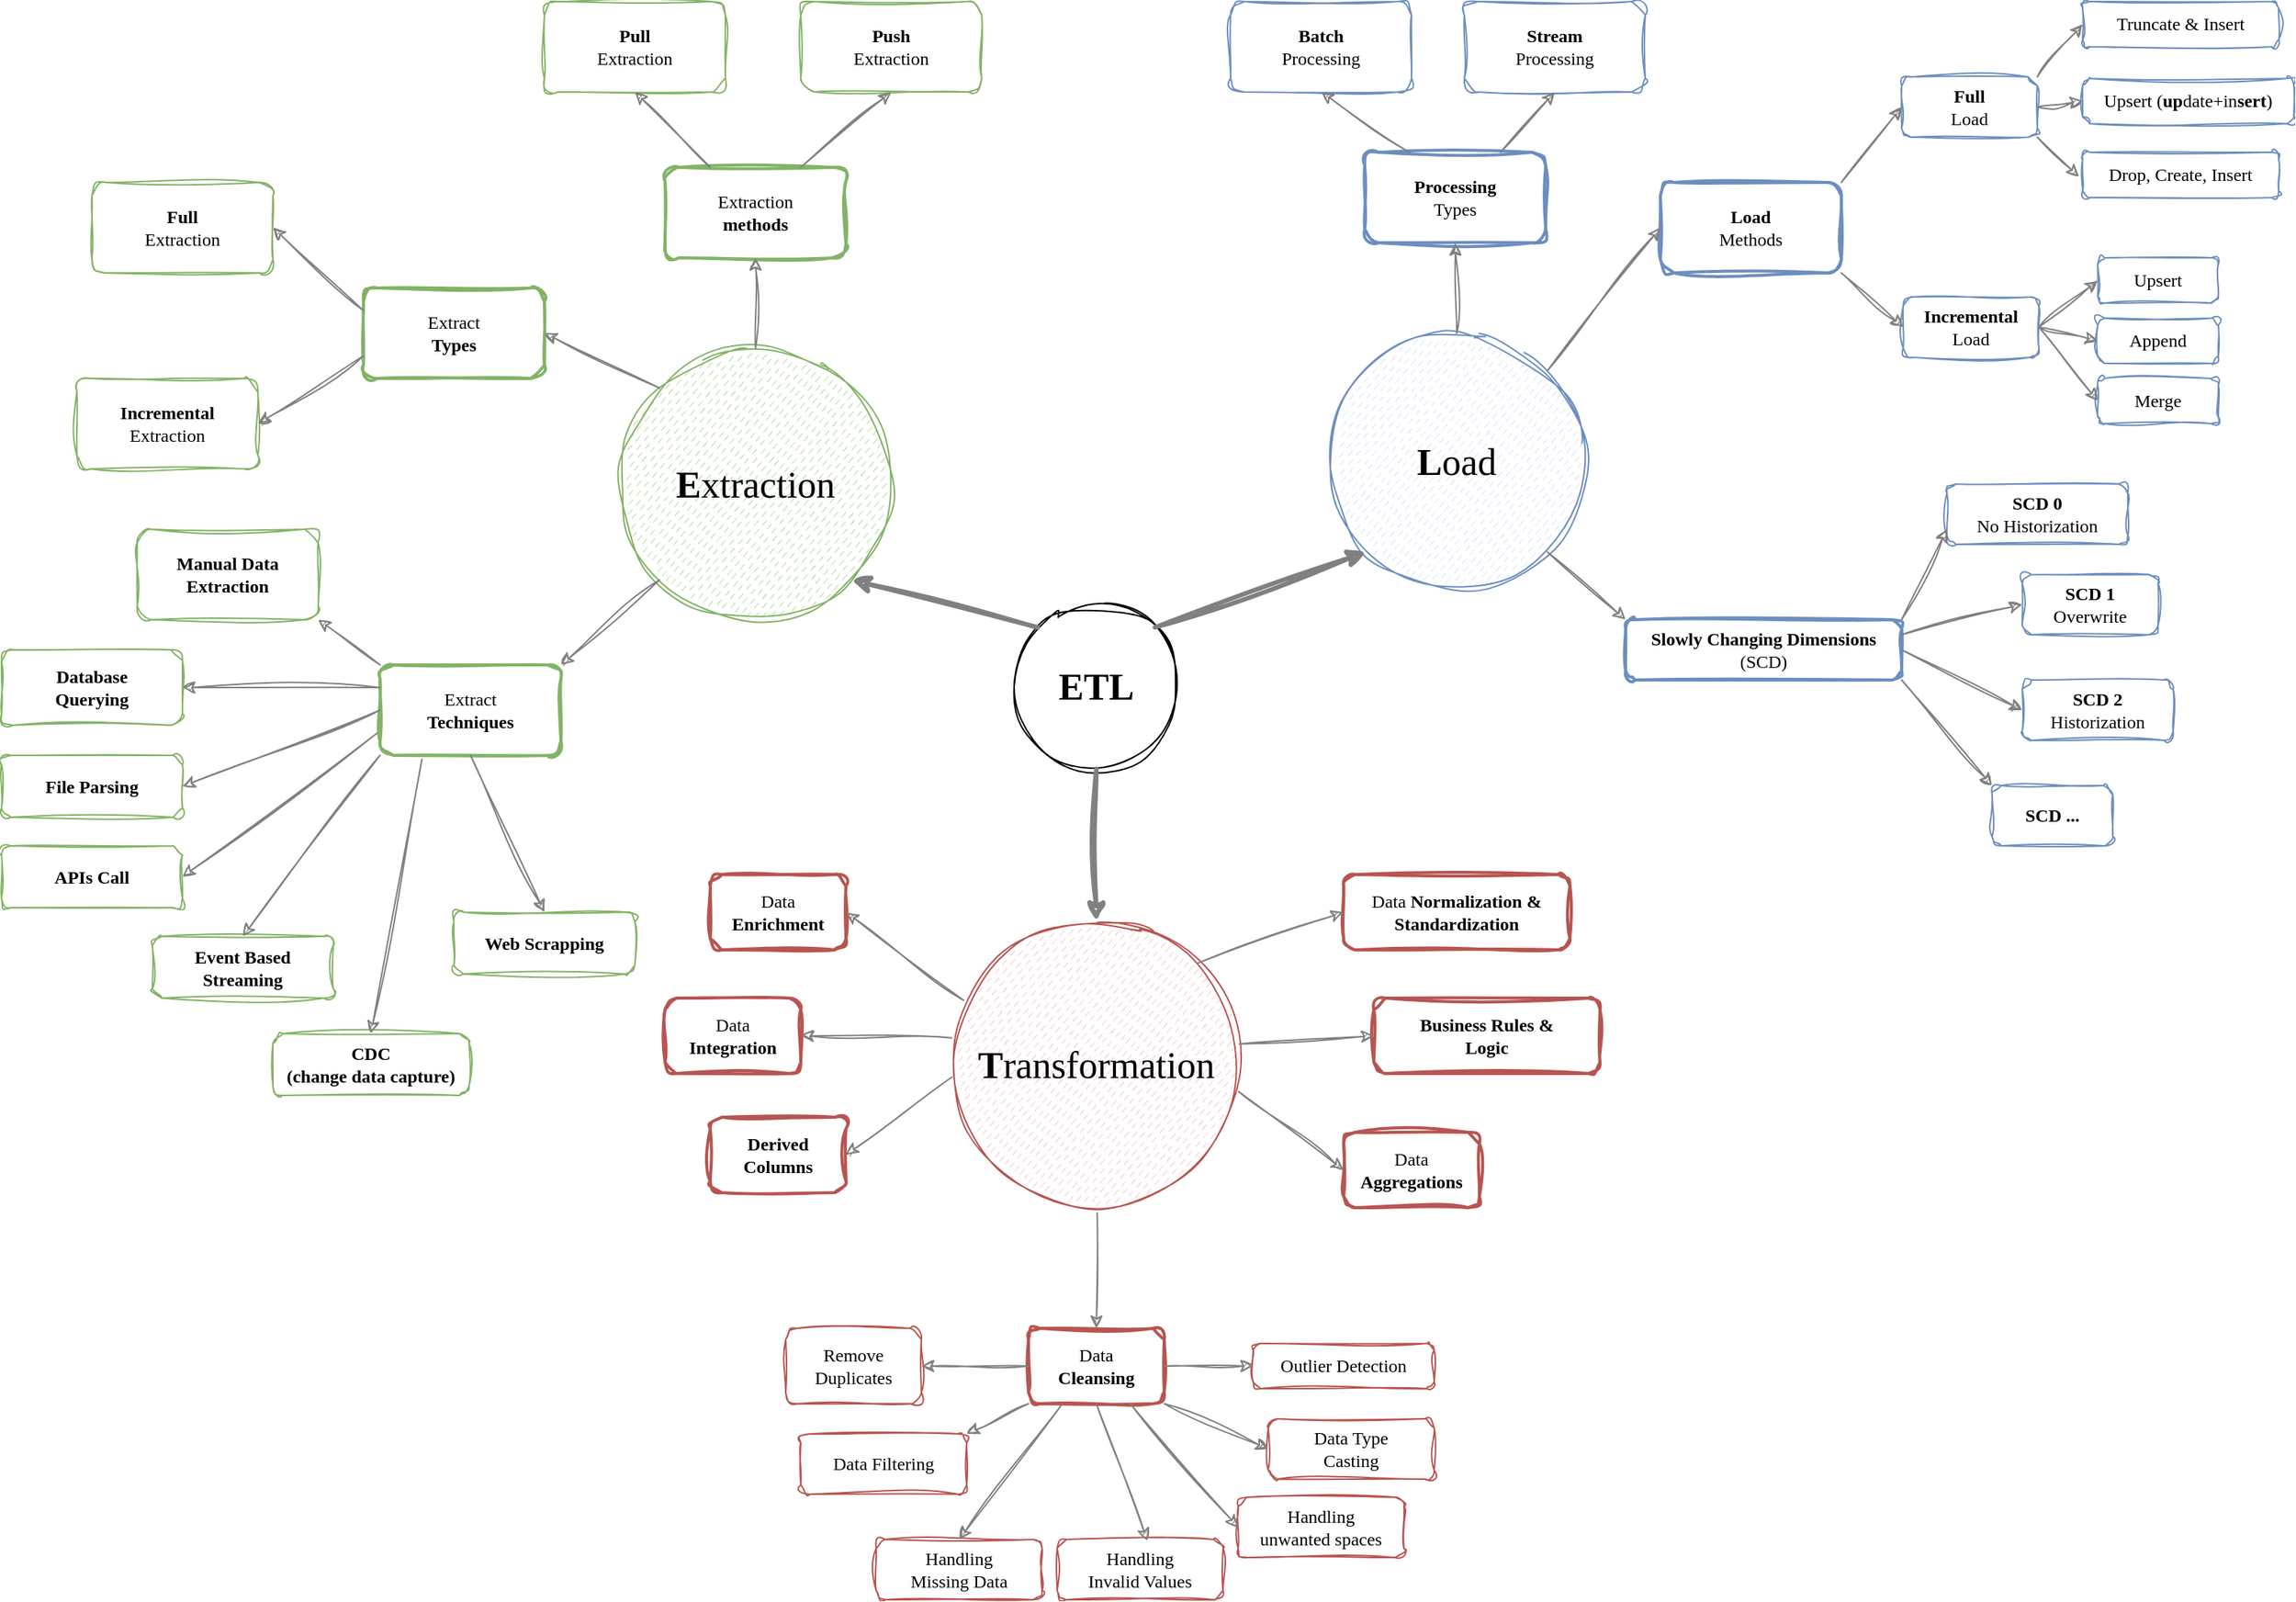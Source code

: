 <mxfile version="26.2.15">
  <diagram name="Page-1" id="DBDf5nMeAsRybWDRNxTN">
    <mxGraphModel dx="1125" dy="135" grid="1" gridSize="10" guides="1" tooltips="1" connect="1" arrows="1" fold="1" page="1" pageScale="1" pageWidth="827" pageHeight="1169" math="0" shadow="0">
      <root>
        <mxCell id="0" />
        <mxCell id="1" parent="0" />
        <mxCell id="gqTVwTfurh8abceR-rbV-4" value="&lt;font face=&quot;Comic Sans MS&quot; style=&quot;font-size: 25px;&quot;&gt;&lt;b style=&quot;&quot;&gt;ETL&lt;/b&gt;&lt;/font&gt;" style="ellipse;whiteSpace=wrap;html=1;aspect=fixed;sketch=1;curveFitting=1;jiggle=2;" parent="1" vertex="1">
          <mxGeometry x="1561" y="1623" width="110" height="110" as="geometry" />
        </mxCell>
        <mxCell id="gqTVwTfurh8abceR-rbV-5" value="&lt;font face=&quot;Comic Sans MS&quot; style=&quot;font-size: 25px;&quot;&gt;&lt;b style=&quot;&quot;&gt;E&lt;/b&gt;xtraction&lt;/font&gt;" style="ellipse;whiteSpace=wrap;html=1;aspect=fixed;sketch=1;curveFitting=1;jiggle=2;fillColor=#B9E0A5;strokeColor=#82b366;fillStyle=dashed;" parent="1" vertex="1">
          <mxGeometry x="1300" y="1454" width="180" height="180" as="geometry" />
        </mxCell>
        <mxCell id="gqTVwTfurh8abceR-rbV-7" value="&lt;font face=&quot;Comic Sans MS&quot; style=&quot;font-size: 25px;&quot;&gt;&lt;b style=&quot;&quot;&gt;L&lt;/b&gt;oad&lt;/font&gt;" style="ellipse;whiteSpace=wrap;html=1;aspect=fixed;sketch=1;curveFitting=1;jiggle=2;fillColor=#dae8fc;strokeColor=#6c8ebf;fillStyle=dashed;" parent="1" vertex="1">
          <mxGeometry x="1770" y="1444" width="170" height="170" as="geometry" />
        </mxCell>
        <mxCell id="gqTVwTfurh8abceR-rbV-8" value="&lt;font face=&quot;Comic Sans MS&quot; style=&quot;font-size: 25px;&quot;&gt;&lt;b style=&quot;&quot;&gt;T&lt;/b&gt;ransformation&lt;/font&gt;" style="ellipse;whiteSpace=wrap;html=1;aspect=fixed;sketch=1;curveFitting=1;jiggle=2;fillColor=#f8cecc;strokeColor=#b85450;fillStyle=dashed;" parent="1" vertex="1">
          <mxGeometry x="1521" y="1834" width="190" height="190" as="geometry" />
        </mxCell>
        <mxCell id="gqTVwTfurh8abceR-rbV-9" value="" style="endArrow=classic;html=1;rounded=0;entryX=1;entryY=1;entryDx=0;entryDy=0;exitX=0;exitY=0;exitDx=0;exitDy=0;sketch=1;curveFitting=1;jiggle=2;strokeWidth=3;strokeColor=#808080;align=center;verticalAlign=middle;fontFamily=Helvetica;fontSize=11;fontColor=default;labelBackgroundColor=default;" parent="1" source="gqTVwTfurh8abceR-rbV-4" target="gqTVwTfurh8abceR-rbV-5" edge="1">
          <mxGeometry width="50" height="50" relative="1" as="geometry">
            <mxPoint x="1320" y="1824" as="sourcePoint" />
            <mxPoint x="1370" y="1774" as="targetPoint" />
          </mxGeometry>
        </mxCell>
        <mxCell id="gqTVwTfurh8abceR-rbV-10" value="" style="endArrow=classic;html=1;rounded=0;entryX=0;entryY=1;entryDx=0;entryDy=0;exitX=1;exitY=0;exitDx=0;exitDy=0;sketch=1;curveFitting=1;jiggle=2;strokeWidth=3;strokeColor=#808080;" parent="1" source="gqTVwTfurh8abceR-rbV-4" target="gqTVwTfurh8abceR-rbV-7" edge="1">
          <mxGeometry width="50" height="50" relative="1" as="geometry">
            <mxPoint x="1623" y="1655" as="sourcePoint" />
            <mxPoint x="1520" y="1594" as="targetPoint" />
          </mxGeometry>
        </mxCell>
        <mxCell id="gqTVwTfurh8abceR-rbV-11" value="" style="endArrow=classic;html=1;rounded=0;entryX=0.5;entryY=0;entryDx=0;entryDy=0;exitX=0.5;exitY=1;exitDx=0;exitDy=0;sketch=1;curveFitting=1;jiggle=2;strokeWidth=3;strokeColor=#808080;" parent="1" source="gqTVwTfurh8abceR-rbV-4" target="gqTVwTfurh8abceR-rbV-8" edge="1">
          <mxGeometry width="50" height="50" relative="1" as="geometry">
            <mxPoint x="1750" y="1724" as="sourcePoint" />
            <mxPoint x="1870" y="1644" as="targetPoint" />
          </mxGeometry>
        </mxCell>
        <mxCell id="gqTVwTfurh8abceR-rbV-12" value="&lt;font face=&quot;Comic Sans MS&quot;&gt;Extraction&lt;/font&gt;&lt;div&gt;&lt;font face=&quot;Comic Sans MS&quot;&gt;&lt;b&gt;methods&lt;/b&gt;&lt;/font&gt;&lt;/div&gt;" style="rounded=1;whiteSpace=wrap;html=1;sketch=1;curveFitting=1;jiggle=2;fillColor=none;strokeColor=#82b366;strokeWidth=2;" parent="1" vertex="1">
          <mxGeometry x="1330" y="1334" width="120" height="60" as="geometry" />
        </mxCell>
        <mxCell id="gqTVwTfurh8abceR-rbV-13" value="" style="endArrow=classic;html=1;rounded=0;entryX=0.5;entryY=1;entryDx=0;entryDy=0;sketch=1;curveFitting=1;jiggle=2;strokeWidth=1;strokeColor=#808080;align=center;verticalAlign=middle;fontFamily=Helvetica;fontSize=11;fontColor=default;labelBackgroundColor=default;exitX=0.5;exitY=0;exitDx=0;exitDy=0;" parent="1" source="gqTVwTfurh8abceR-rbV-5" target="gqTVwTfurh8abceR-rbV-12" edge="1">
          <mxGeometry width="50" height="50" relative="1" as="geometry">
            <mxPoint x="1440" y="1444" as="sourcePoint" />
            <mxPoint x="1510" y="1624" as="targetPoint" />
          </mxGeometry>
        </mxCell>
        <mxCell id="gqTVwTfurh8abceR-rbV-14" value="&lt;div&gt;&lt;font face=&quot;Comic Sans MS&quot;&gt;&lt;b&gt;Pull&lt;/b&gt;&lt;/font&gt;&lt;/div&gt;&lt;font face=&quot;Comic Sans MS&quot;&gt;Extraction&lt;/font&gt;" style="rounded=1;whiteSpace=wrap;html=1;sketch=1;curveFitting=1;jiggle=2;fillColor=none;strokeColor=#82b366;strokeWidth=1;" parent="1" vertex="1">
          <mxGeometry x="1250" y="1224" width="120" height="60" as="geometry" />
        </mxCell>
        <mxCell id="gqTVwTfurh8abceR-rbV-15" value="&lt;div&gt;&lt;font face=&quot;Comic Sans MS&quot;&gt;&lt;b&gt;Push&lt;/b&gt;&lt;/font&gt;&lt;/div&gt;&lt;font face=&quot;Comic Sans MS&quot;&gt;Extraction&lt;/font&gt;" style="rounded=1;whiteSpace=wrap;html=1;sketch=1;curveFitting=1;jiggle=2;fillColor=none;strokeColor=#82b366;strokeWidth=1;" parent="1" vertex="1">
          <mxGeometry x="1420" y="1224" width="120" height="60" as="geometry" />
        </mxCell>
        <mxCell id="gqTVwTfurh8abceR-rbV-16" value="" style="endArrow=classic;html=1;rounded=0;entryX=0.5;entryY=1;entryDx=0;entryDy=0;sketch=1;curveFitting=1;jiggle=2;strokeWidth=1;strokeColor=#808080;align=center;verticalAlign=middle;fontFamily=Helvetica;fontSize=11;fontColor=default;labelBackgroundColor=default;exitX=0.75;exitY=0;exitDx=0;exitDy=0;" parent="1" source="gqTVwTfurh8abceR-rbV-12" target="gqTVwTfurh8abceR-rbV-15" edge="1">
          <mxGeometry width="50" height="50" relative="1" as="geometry">
            <mxPoint x="1410" y="1464" as="sourcePoint" />
            <mxPoint x="1410" y="1404" as="targetPoint" />
          </mxGeometry>
        </mxCell>
        <mxCell id="gqTVwTfurh8abceR-rbV-17" value="" style="endArrow=classic;html=1;rounded=0;entryX=0.5;entryY=1;entryDx=0;entryDy=0;sketch=1;curveFitting=1;jiggle=2;strokeWidth=1;strokeColor=#808080;align=center;verticalAlign=middle;fontFamily=Helvetica;fontSize=11;fontColor=default;labelBackgroundColor=default;exitX=0.25;exitY=0;exitDx=0;exitDy=0;" parent="1" source="gqTVwTfurh8abceR-rbV-12" target="gqTVwTfurh8abceR-rbV-14" edge="1">
          <mxGeometry width="50" height="50" relative="1" as="geometry">
            <mxPoint x="1420" y="1384" as="sourcePoint" />
            <mxPoint x="1480" y="1334" as="targetPoint" />
          </mxGeometry>
        </mxCell>
        <mxCell id="gqTVwTfurh8abceR-rbV-18" value="&lt;font face=&quot;Comic Sans MS&quot;&gt;Extract&lt;/font&gt;&lt;div&gt;&lt;font face=&quot;Comic Sans MS&quot;&gt;&lt;b&gt;Types&lt;/b&gt;&lt;/font&gt;&lt;/div&gt;" style="rounded=1;whiteSpace=wrap;html=1;sketch=1;curveFitting=1;jiggle=2;fillColor=none;strokeColor=#82b366;strokeWidth=2;" parent="1" vertex="1">
          <mxGeometry x="1130" y="1414" width="120" height="60" as="geometry" />
        </mxCell>
        <mxCell id="gqTVwTfurh8abceR-rbV-19" value="" style="endArrow=classic;html=1;rounded=0;entryX=1;entryY=0.5;entryDx=0;entryDy=0;sketch=1;curveFitting=1;jiggle=2;strokeWidth=1;strokeColor=#808080;align=center;verticalAlign=middle;fontFamily=Helvetica;fontSize=11;fontColor=default;labelBackgroundColor=default;exitX=0;exitY=0;exitDx=0;exitDy=0;" parent="1" source="gqTVwTfurh8abceR-rbV-5" target="gqTVwTfurh8abceR-rbV-18" edge="1">
          <mxGeometry width="50" height="50" relative="1" as="geometry">
            <mxPoint x="1380" y="1474" as="sourcePoint" />
            <mxPoint x="1380" y="1414" as="targetPoint" />
          </mxGeometry>
        </mxCell>
        <mxCell id="gqTVwTfurh8abceR-rbV-20" value="&lt;div&gt;&lt;font face=&quot;Comic Sans MS&quot;&gt;&lt;b&gt;Full&lt;/b&gt;&lt;/font&gt;&lt;/div&gt;&lt;font face=&quot;Comic Sans MS&quot;&gt;Extraction&lt;/font&gt;" style="rounded=1;whiteSpace=wrap;html=1;sketch=1;curveFitting=1;jiggle=2;fillColor=none;strokeColor=#82b366;strokeWidth=1;" parent="1" vertex="1">
          <mxGeometry x="950" y="1344" width="120" height="60" as="geometry" />
        </mxCell>
        <mxCell id="gqTVwTfurh8abceR-rbV-21" value="&lt;div&gt;&lt;font face=&quot;Comic Sans MS&quot;&gt;&lt;b&gt;Incremental&lt;/b&gt;&lt;/font&gt;&lt;/div&gt;&lt;font face=&quot;Comic Sans MS&quot;&gt;Extraction&lt;/font&gt;" style="rounded=1;whiteSpace=wrap;html=1;sketch=1;curveFitting=1;jiggle=2;fillColor=none;strokeColor=#82b366;strokeWidth=1;" parent="1" vertex="1">
          <mxGeometry x="940" y="1474" width="120" height="60" as="geometry" />
        </mxCell>
        <mxCell id="gqTVwTfurh8abceR-rbV-22" value="" style="endArrow=classic;html=1;rounded=0;entryX=1;entryY=0.5;entryDx=0;entryDy=0;sketch=1;curveFitting=1;jiggle=2;strokeWidth=1;strokeColor=#808080;align=center;verticalAlign=middle;fontFamily=Helvetica;fontSize=11;fontColor=default;labelBackgroundColor=default;exitX=0;exitY=0.25;exitDx=0;exitDy=0;" parent="1" source="gqTVwTfurh8abceR-rbV-18" target="gqTVwTfurh8abceR-rbV-20" edge="1">
          <mxGeometry width="50" height="50" relative="1" as="geometry">
            <mxPoint x="1166" y="1420" as="sourcePoint" />
            <mxPoint x="1090" y="1384" as="targetPoint" />
          </mxGeometry>
        </mxCell>
        <mxCell id="gqTVwTfurh8abceR-rbV-23" value="" style="endArrow=classic;html=1;rounded=0;entryX=1;entryY=0.5;entryDx=0;entryDy=0;sketch=1;curveFitting=1;jiggle=2;strokeWidth=1;strokeColor=#808080;align=center;verticalAlign=middle;fontFamily=Helvetica;fontSize=11;fontColor=default;labelBackgroundColor=default;exitX=0;exitY=0.75;exitDx=0;exitDy=0;" parent="1" source="gqTVwTfurh8abceR-rbV-18" target="gqTVwTfurh8abceR-rbV-21" edge="1">
          <mxGeometry width="50" height="50" relative="1" as="geometry">
            <mxPoint x="1180" y="1479" as="sourcePoint" />
            <mxPoint x="1120" y="1424" as="targetPoint" />
          </mxGeometry>
        </mxCell>
        <mxCell id="gqTVwTfurh8abceR-rbV-24" value="&lt;font face=&quot;Comic Sans MS&quot;&gt;Extract&lt;/font&gt;&lt;div&gt;&lt;font face=&quot;Comic Sans MS&quot;&gt;&lt;b&gt;Techniques&lt;/b&gt;&lt;/font&gt;&lt;/div&gt;" style="rounded=1;whiteSpace=wrap;html=1;sketch=1;curveFitting=1;jiggle=2;fillColor=none;strokeColor=#82b366;strokeWidth=2;" parent="1" vertex="1">
          <mxGeometry x="1141" y="1664" width="120" height="60" as="geometry" />
        </mxCell>
        <mxCell id="gqTVwTfurh8abceR-rbV-26" value="" style="endArrow=classic;html=1;rounded=0;entryX=1;entryY=0;entryDx=0;entryDy=0;sketch=1;curveFitting=1;jiggle=2;strokeWidth=1;strokeColor=#808080;align=center;verticalAlign=middle;fontFamily=Helvetica;fontSize=11;fontColor=default;labelBackgroundColor=default;exitX=0;exitY=1;exitDx=0;exitDy=0;" parent="1" source="gqTVwTfurh8abceR-rbV-5" target="gqTVwTfurh8abceR-rbV-24" edge="1">
          <mxGeometry width="50" height="50" relative="1" as="geometry">
            <mxPoint x="1286" y="1623" as="sourcePoint" />
            <mxPoint x="1210" y="1587" as="targetPoint" />
          </mxGeometry>
        </mxCell>
        <mxCell id="gqTVwTfurh8abceR-rbV-27" value="&lt;div&gt;&lt;font face=&quot;Comic Sans MS&quot;&gt;&lt;b&gt;Manual Data&lt;/b&gt;&lt;/font&gt;&lt;/div&gt;&lt;div&gt;&lt;font face=&quot;Comic Sans MS&quot;&gt;&lt;b&gt;Extraction&lt;/b&gt;&lt;/font&gt;&lt;/div&gt;" style="rounded=1;whiteSpace=wrap;html=1;sketch=1;curveFitting=1;jiggle=2;fillColor=none;strokeColor=#82b366;strokeWidth=1;" parent="1" vertex="1">
          <mxGeometry x="980" y="1574" width="120" height="60" as="geometry" />
        </mxCell>
        <mxCell id="gqTVwTfurh8abceR-rbV-28" value="&lt;div&gt;&lt;font face=&quot;Comic Sans MS&quot;&gt;&lt;b&gt;Database&lt;/b&gt;&lt;/font&gt;&lt;/div&gt;&lt;div&gt;&lt;font face=&quot;Comic Sans MS&quot;&gt;&lt;b&gt;Querying&lt;/b&gt;&lt;/font&gt;&lt;/div&gt;" style="rounded=1;whiteSpace=wrap;html=1;sketch=1;curveFitting=1;jiggle=2;fillColor=none;strokeColor=#82b366;strokeWidth=1;" parent="1" vertex="1">
          <mxGeometry x="890" y="1654" width="120" height="50" as="geometry" />
        </mxCell>
        <mxCell id="gqTVwTfurh8abceR-rbV-29" value="&lt;div&gt;&lt;font face=&quot;Comic Sans MS&quot;&gt;&lt;b&gt;File Parsing&lt;/b&gt;&lt;/font&gt;&lt;/div&gt;" style="rounded=1;whiteSpace=wrap;html=1;sketch=1;curveFitting=1;jiggle=2;fillColor=none;strokeColor=#82b366;strokeWidth=1;" parent="1" vertex="1">
          <mxGeometry x="890" y="1724" width="120" height="41" as="geometry" />
        </mxCell>
        <mxCell id="gqTVwTfurh8abceR-rbV-30" value="&lt;div&gt;&lt;font face=&quot;Comic Sans MS&quot;&gt;&lt;b&gt;APIs Call&lt;/b&gt;&lt;/font&gt;&lt;/div&gt;" style="rounded=1;whiteSpace=wrap;html=1;sketch=1;curveFitting=1;jiggle=2;fillColor=none;strokeColor=#82b366;strokeWidth=1;" parent="1" vertex="1">
          <mxGeometry x="890" y="1784" width="120" height="41" as="geometry" />
        </mxCell>
        <mxCell id="gqTVwTfurh8abceR-rbV-31" value="&lt;div&gt;&lt;font face=&quot;Comic Sans MS&quot;&gt;&lt;b&gt;Event Based&lt;/b&gt;&lt;/font&gt;&lt;/div&gt;&lt;div&gt;&lt;font face=&quot;Comic Sans MS&quot;&gt;&lt;b&gt;Streaming&lt;/b&gt;&lt;/font&gt;&lt;/div&gt;" style="rounded=1;whiteSpace=wrap;html=1;sketch=1;curveFitting=1;jiggle=2;fillColor=none;strokeColor=#82b366;strokeWidth=1;" parent="1" vertex="1">
          <mxGeometry x="990" y="1844" width="120" height="41" as="geometry" />
        </mxCell>
        <mxCell id="gqTVwTfurh8abceR-rbV-32" value="&lt;div&gt;&lt;font face=&quot;Comic Sans MS&quot;&gt;&lt;b&gt;CDC&lt;/b&gt;&lt;/font&gt;&lt;/div&gt;&lt;div&gt;&lt;font face=&quot;Comic Sans MS&quot;&gt;&lt;b&gt;(change data capture)&lt;/b&gt;&lt;/font&gt;&lt;/div&gt;" style="rounded=1;whiteSpace=wrap;html=1;sketch=1;curveFitting=1;jiggle=2;fillColor=none;strokeColor=#82b366;strokeWidth=1;" parent="1" vertex="1">
          <mxGeometry x="1070" y="1908.5" width="130" height="41" as="geometry" />
        </mxCell>
        <mxCell id="gqTVwTfurh8abceR-rbV-33" value="&lt;div&gt;&lt;font face=&quot;Comic Sans MS&quot;&gt;&lt;b&gt;Web Scrapping&lt;/b&gt;&lt;/font&gt;&lt;/div&gt;" style="rounded=1;whiteSpace=wrap;html=1;sketch=1;curveFitting=1;jiggle=2;fillColor=none;strokeColor=#82b366;strokeWidth=1;" parent="1" vertex="1">
          <mxGeometry x="1190" y="1828" width="120" height="41" as="geometry" />
        </mxCell>
        <mxCell id="gqTVwTfurh8abceR-rbV-35" value="" style="endArrow=classic;html=1;rounded=0;entryX=1;entryY=1;entryDx=0;entryDy=0;sketch=1;curveFitting=1;jiggle=2;strokeWidth=1;strokeColor=#808080;align=center;verticalAlign=middle;fontFamily=Helvetica;fontSize=11;fontColor=default;labelBackgroundColor=default;exitX=0;exitY=0;exitDx=0;exitDy=0;" parent="1" source="gqTVwTfurh8abceR-rbV-24" target="gqTVwTfurh8abceR-rbV-27" edge="1">
          <mxGeometry width="50" height="50" relative="1" as="geometry">
            <mxPoint x="1170" y="1649" as="sourcePoint" />
            <mxPoint x="1110" y="1594" as="targetPoint" />
          </mxGeometry>
        </mxCell>
        <mxCell id="gqTVwTfurh8abceR-rbV-36" value="" style="endArrow=classic;html=1;rounded=0;entryX=1;entryY=0.5;entryDx=0;entryDy=0;sketch=1;curveFitting=1;jiggle=2;strokeWidth=1;strokeColor=#808080;align=center;verticalAlign=middle;fontFamily=Helvetica;fontSize=11;fontColor=default;labelBackgroundColor=default;exitX=0;exitY=0.25;exitDx=0;exitDy=0;" parent="1" source="gqTVwTfurh8abceR-rbV-24" target="gqTVwTfurh8abceR-rbV-28" edge="1">
          <mxGeometry width="50" height="50" relative="1" as="geometry">
            <mxPoint x="1081" y="1694" as="sourcePoint" />
            <mxPoint x="1040" y="1664" as="targetPoint" />
          </mxGeometry>
        </mxCell>
        <mxCell id="gqTVwTfurh8abceR-rbV-37" value="" style="endArrow=classic;html=1;rounded=0;entryX=1;entryY=0.5;entryDx=0;entryDy=0;sketch=1;curveFitting=1;jiggle=2;strokeWidth=1;strokeColor=#808080;align=center;verticalAlign=middle;fontFamily=Helvetica;fontSize=11;fontColor=default;labelBackgroundColor=default;exitX=0;exitY=0.5;exitDx=0;exitDy=0;" parent="1" source="gqTVwTfurh8abceR-rbV-24" target="gqTVwTfurh8abceR-rbV-29" edge="1">
          <mxGeometry width="50" height="50" relative="1" as="geometry">
            <mxPoint x="1171" y="1723.61" as="sourcePoint" />
            <mxPoint x="1040" y="1723.61" as="targetPoint" />
          </mxGeometry>
        </mxCell>
        <mxCell id="gqTVwTfurh8abceR-rbV-38" value="" style="endArrow=classic;html=1;rounded=0;entryX=1;entryY=0.5;entryDx=0;entryDy=0;sketch=1;curveFitting=1;jiggle=2;strokeWidth=1;strokeColor=#808080;align=center;verticalAlign=middle;fontFamily=Helvetica;fontSize=11;fontColor=default;labelBackgroundColor=default;exitX=-0.018;exitY=0.756;exitDx=0;exitDy=0;exitPerimeter=0;" parent="1" source="gqTVwTfurh8abceR-rbV-24" target="gqTVwTfurh8abceR-rbV-30" edge="1">
          <mxGeometry width="50" height="50" relative="1" as="geometry">
            <mxPoint x="1181" y="1724" as="sourcePoint" />
            <mxPoint x="1050" y="1774" as="targetPoint" />
          </mxGeometry>
        </mxCell>
        <mxCell id="gqTVwTfurh8abceR-rbV-39" value="" style="endArrow=classic;html=1;rounded=0;entryX=0.5;entryY=0;entryDx=0;entryDy=0;sketch=1;curveFitting=1;jiggle=2;strokeWidth=1;strokeColor=#808080;align=center;verticalAlign=middle;fontFamily=Helvetica;fontSize=11;fontColor=default;labelBackgroundColor=default;exitX=0;exitY=1;exitDx=0;exitDy=0;" parent="1" source="gqTVwTfurh8abceR-rbV-24" target="gqTVwTfurh8abceR-rbV-31" edge="1">
          <mxGeometry width="50" height="50" relative="1" as="geometry">
            <mxPoint x="1189" y="1754" as="sourcePoint" />
            <mxPoint x="1060" y="1849" as="targetPoint" />
          </mxGeometry>
        </mxCell>
        <mxCell id="gqTVwTfurh8abceR-rbV-40" value="" style="endArrow=classic;html=1;rounded=0;entryX=0.5;entryY=0;entryDx=0;entryDy=0;sketch=1;curveFitting=1;jiggle=2;strokeWidth=1;strokeColor=#808080;align=center;verticalAlign=middle;fontFamily=Helvetica;fontSize=11;fontColor=default;labelBackgroundColor=default;exitX=0.232;exitY=1.041;exitDx=0;exitDy=0;exitPerimeter=0;" parent="1" source="gqTVwTfurh8abceR-rbV-24" target="gqTVwTfurh8abceR-rbV-32" edge="1">
          <mxGeometry width="50" height="50" relative="1" as="geometry">
            <mxPoint x="1181" y="1734" as="sourcePoint" />
            <mxPoint x="1060" y="1854" as="targetPoint" />
          </mxGeometry>
        </mxCell>
        <mxCell id="gqTVwTfurh8abceR-rbV-41" value="" style="endArrow=classic;html=1;rounded=0;entryX=0.5;entryY=0;entryDx=0;entryDy=0;sketch=1;curveFitting=1;jiggle=2;strokeWidth=1;strokeColor=#808080;align=center;verticalAlign=middle;fontFamily=Helvetica;fontSize=11;fontColor=default;labelBackgroundColor=default;exitX=0.5;exitY=1;exitDx=0;exitDy=0;" parent="1" source="gqTVwTfurh8abceR-rbV-24" target="gqTVwTfurh8abceR-rbV-33" edge="1">
          <mxGeometry width="50" height="50" relative="1" as="geometry">
            <mxPoint x="1241" y="1794" as="sourcePoint" />
            <mxPoint x="1170" y="1979" as="targetPoint" />
          </mxGeometry>
        </mxCell>
        <mxCell id="gqTVwTfurh8abceR-rbV-42" value="&lt;font face=&quot;Comic Sans MS&quot;&gt;Data&lt;/font&gt;&lt;div&gt;&lt;font face=&quot;Comic Sans MS&quot;&gt;&lt;b&gt;Enrichment&lt;/b&gt;&lt;/font&gt;&lt;/div&gt;" style="rounded=1;whiteSpace=wrap;html=1;sketch=1;curveFitting=1;jiggle=2;fillColor=none;strokeColor=#b85450;strokeWidth=2;" parent="1" vertex="1">
          <mxGeometry x="1360" y="1803" width="90" height="50" as="geometry" />
        </mxCell>
        <mxCell id="gqTVwTfurh8abceR-rbV-43" value="" style="endArrow=classic;html=1;rounded=0;entryX=1;entryY=0.5;entryDx=0;entryDy=0;sketch=1;curveFitting=1;jiggle=2;strokeWidth=1;strokeColor=#808080;align=center;verticalAlign=middle;fontFamily=Helvetica;fontSize=11;fontColor=default;labelBackgroundColor=default;exitX=0.037;exitY=0.276;exitDx=0;exitDy=0;exitPerimeter=0;" parent="1" source="gqTVwTfurh8abceR-rbV-8" target="gqTVwTfurh8abceR-rbV-42" edge="1">
          <mxGeometry width="50" height="50" relative="1" as="geometry">
            <mxPoint x="1365" y="1624" as="sourcePoint" />
            <mxPoint x="1300" y="1680" as="targetPoint" />
          </mxGeometry>
        </mxCell>
        <mxCell id="gqTVwTfurh8abceR-rbV-44" value="&lt;font face=&quot;Comic Sans MS&quot;&gt;Data&lt;/font&gt;&lt;div&gt;&lt;font face=&quot;Comic Sans MS&quot;&gt;&lt;b&gt;Integration&lt;/b&gt;&lt;/font&gt;&lt;/div&gt;" style="rounded=1;whiteSpace=wrap;html=1;sketch=1;curveFitting=1;jiggle=2;fillColor=none;strokeColor=#b85450;strokeWidth=2;" parent="1" vertex="1">
          <mxGeometry x="1330" y="1885" width="90" height="50" as="geometry" />
        </mxCell>
        <mxCell id="gqTVwTfurh8abceR-rbV-45" value="&lt;font face=&quot;Comic Sans MS&quot;&gt;&lt;b&gt;Derived&lt;/b&gt;&lt;/font&gt;&lt;div&gt;&lt;font face=&quot;Comic Sans MS&quot;&gt;&lt;b&gt;Columns&lt;/b&gt;&lt;/font&gt;&lt;/div&gt;" style="rounded=1;whiteSpace=wrap;html=1;sketch=1;curveFitting=1;jiggle=2;fillColor=none;strokeColor=#b85450;strokeWidth=2;" parent="1" vertex="1">
          <mxGeometry x="1360" y="1964" width="90" height="50" as="geometry" />
        </mxCell>
        <mxCell id="gqTVwTfurh8abceR-rbV-46" value="" style="endArrow=classic;html=1;rounded=0;entryX=1;entryY=0.5;entryDx=0;entryDy=0;sketch=1;curveFitting=1;jiggle=2;strokeWidth=1;strokeColor=#808080;align=center;verticalAlign=middle;fontFamily=Helvetica;fontSize=11;fontColor=default;labelBackgroundColor=default;exitX=-0.005;exitY=0.407;exitDx=0;exitDy=0;exitPerimeter=0;" parent="1" source="gqTVwTfurh8abceR-rbV-8" target="gqTVwTfurh8abceR-rbV-44" edge="1">
          <mxGeometry width="50" height="50" relative="1" as="geometry">
            <mxPoint x="1540" y="1911" as="sourcePoint" />
            <mxPoint x="1426" y="1877" as="targetPoint" />
          </mxGeometry>
        </mxCell>
        <mxCell id="gqTVwTfurh8abceR-rbV-47" value="" style="endArrow=classic;html=1;rounded=0;entryX=1;entryY=0.5;entryDx=0;entryDy=0;sketch=1;curveFitting=1;jiggle=2;strokeWidth=1;strokeColor=#808080;align=center;verticalAlign=middle;fontFamily=Helvetica;fontSize=11;fontColor=default;labelBackgroundColor=default;exitX=-0.004;exitY=0.544;exitDx=0;exitDy=0;exitPerimeter=0;" parent="1" source="gqTVwTfurh8abceR-rbV-8" target="gqTVwTfurh8abceR-rbV-45" edge="1">
          <mxGeometry width="50" height="50" relative="1" as="geometry">
            <mxPoint x="1565" y="1911" as="sourcePoint" />
            <mxPoint x="1480" y="1894" as="targetPoint" />
          </mxGeometry>
        </mxCell>
        <mxCell id="gqTVwTfurh8abceR-rbV-48" value="&lt;font face=&quot;Comic Sans MS&quot;&gt;Data&amp;nbsp;&lt;/font&gt;&lt;b style=&quot;font-family: &amp;quot;Comic Sans MS&amp;quot;; background-color: transparent; color: light-dark(rgb(0, 0, 0), rgb(255, 255, 255));&quot;&gt;Normalization &amp;amp; Standardization&lt;/b&gt;" style="rounded=1;whiteSpace=wrap;html=1;sketch=1;curveFitting=1;jiggle=2;fillColor=none;strokeColor=#b85450;strokeWidth=2;" parent="1" vertex="1">
          <mxGeometry x="1780" y="1803" width="150" height="50" as="geometry" />
        </mxCell>
        <mxCell id="gqTVwTfurh8abceR-rbV-49" value="" style="endArrow=classic;html=1;rounded=0;entryX=0;entryY=0.5;entryDx=0;entryDy=0;sketch=1;curveFitting=1;jiggle=2;strokeWidth=1;strokeColor=#808080;align=center;verticalAlign=middle;fontFamily=Helvetica;fontSize=11;fontColor=default;labelBackgroundColor=default;exitX=1;exitY=0;exitDx=0;exitDy=0;" parent="1" source="gqTVwTfurh8abceR-rbV-8" target="gqTVwTfurh8abceR-rbV-48" edge="1">
          <mxGeometry width="50" height="50" relative="1" as="geometry">
            <mxPoint x="1838" y="1939" as="sourcePoint" />
            <mxPoint x="1760" y="1881" as="targetPoint" />
          </mxGeometry>
        </mxCell>
        <mxCell id="gqTVwTfurh8abceR-rbV-50" value="&lt;font face=&quot;Comic Sans MS&quot;&gt;&lt;b&gt;Business Rules &amp;amp;&lt;/b&gt;&lt;/font&gt;&lt;div&gt;&lt;font face=&quot;Comic Sans MS&quot;&gt;&lt;b&gt;Logic&lt;/b&gt;&lt;/font&gt;&lt;/div&gt;" style="rounded=1;whiteSpace=wrap;html=1;sketch=1;curveFitting=1;jiggle=2;fillColor=none;strokeColor=#b85450;strokeWidth=2;" parent="1" vertex="1">
          <mxGeometry x="1800" y="1885" width="150" height="50" as="geometry" />
        </mxCell>
        <mxCell id="gqTVwTfurh8abceR-rbV-51" value="" style="endArrow=classic;html=1;rounded=0;entryX=0;entryY=0.5;entryDx=0;entryDy=0;sketch=1;curveFitting=1;jiggle=2;strokeWidth=1;strokeColor=#808080;align=center;verticalAlign=middle;fontFamily=Helvetica;fontSize=11;fontColor=default;labelBackgroundColor=default;exitX=0.999;exitY=0.428;exitDx=0;exitDy=0;exitPerimeter=0;" parent="1" source="gqTVwTfurh8abceR-rbV-8" target="gqTVwTfurh8abceR-rbV-50" edge="1">
          <mxGeometry width="50" height="50" relative="1" as="geometry">
            <mxPoint x="1760" y="1858" as="sourcePoint" />
            <mxPoint x="1857" y="1824" as="targetPoint" />
          </mxGeometry>
        </mxCell>
        <mxCell id="gqTVwTfurh8abceR-rbV-52" value="&lt;font face=&quot;Comic Sans MS&quot;&gt;Data&lt;/font&gt;&lt;div&gt;&lt;font face=&quot;Comic Sans MS&quot;&gt;&lt;b&gt;Aggregations&lt;/b&gt;&lt;/font&gt;&lt;/div&gt;" style="rounded=1;whiteSpace=wrap;html=1;sketch=1;curveFitting=1;jiggle=2;fillColor=none;strokeColor=#b85450;strokeWidth=2;" parent="1" vertex="1">
          <mxGeometry x="1780" y="1974" width="90" height="50" as="geometry" />
        </mxCell>
        <mxCell id="gqTVwTfurh8abceR-rbV-53" value="" style="endArrow=classic;html=1;rounded=0;entryX=0;entryY=0.5;entryDx=0;entryDy=0;sketch=1;curveFitting=1;jiggle=2;strokeWidth=1;strokeColor=#808080;align=center;verticalAlign=middle;fontFamily=Helvetica;fontSize=11;fontColor=default;labelBackgroundColor=default;exitX=0.997;exitY=0.595;exitDx=0;exitDy=0;exitPerimeter=0;" parent="1" source="gqTVwTfurh8abceR-rbV-8" target="gqTVwTfurh8abceR-rbV-52" edge="1">
          <mxGeometry width="50" height="50" relative="1" as="geometry">
            <mxPoint x="1671" y="2009" as="sourcePoint" />
            <mxPoint x="1760" y="2004" as="targetPoint" />
          </mxGeometry>
        </mxCell>
        <mxCell id="gqTVwTfurh8abceR-rbV-54" value="&lt;font face=&quot;Comic Sans MS&quot;&gt;Data&lt;/font&gt;&lt;div&gt;&lt;font face=&quot;Comic Sans MS&quot;&gt;&lt;b&gt;Cleansing&lt;/b&gt;&lt;/font&gt;&lt;/div&gt;" style="rounded=1;whiteSpace=wrap;html=1;sketch=1;curveFitting=1;jiggle=2;fillColor=none;strokeColor=#b85450;strokeWidth=2;" parent="1" vertex="1">
          <mxGeometry x="1571" y="2104" width="90" height="50" as="geometry" />
        </mxCell>
        <mxCell id="gqTVwTfurh8abceR-rbV-55" value="" style="endArrow=classic;html=1;rounded=0;entryX=0.5;entryY=0;entryDx=0;entryDy=0;sketch=1;curveFitting=1;jiggle=2;strokeWidth=1;strokeColor=#808080;align=center;verticalAlign=middle;fontFamily=Helvetica;fontSize=11;fontColor=default;labelBackgroundColor=default;exitX=0.503;exitY=1.018;exitDx=0;exitDy=0;exitPerimeter=0;" parent="1" source="gqTVwTfurh8abceR-rbV-8" target="gqTVwTfurh8abceR-rbV-54" edge="1">
          <mxGeometry width="50" height="50" relative="1" as="geometry">
            <mxPoint x="1630" y="2024" as="sourcePoint" />
            <mxPoint x="1700" y="2076" as="targetPoint" />
          </mxGeometry>
        </mxCell>
        <mxCell id="gqTVwTfurh8abceR-rbV-56" value="&lt;font face=&quot;Comic Sans MS&quot;&gt;Remove&lt;/font&gt;&lt;div&gt;&lt;font face=&quot;Comic Sans MS&quot;&gt;Duplicates&lt;/font&gt;&lt;/div&gt;" style="rounded=1;whiteSpace=wrap;html=1;sketch=1;curveFitting=1;jiggle=2;fillColor=none;strokeColor=#b85450;strokeWidth=1;" parent="1" vertex="1">
          <mxGeometry x="1410" y="2104" width="90" height="50" as="geometry" />
        </mxCell>
        <mxCell id="gqTVwTfurh8abceR-rbV-57" value="" style="endArrow=classic;html=1;rounded=0;entryX=1;entryY=0.5;entryDx=0;entryDy=0;sketch=1;curveFitting=1;jiggle=2;strokeWidth=1;strokeColor=#808080;align=center;verticalAlign=middle;fontFamily=Helvetica;fontSize=11;fontColor=default;labelBackgroundColor=default;exitX=0;exitY=0.5;exitDx=0;exitDy=0;" parent="1" source="gqTVwTfurh8abceR-rbV-54" target="gqTVwTfurh8abceR-rbV-56" edge="1">
          <mxGeometry width="50" height="50" relative="1" as="geometry">
            <mxPoint x="1501" y="2034" as="sourcePoint" />
            <mxPoint x="1500" y="2111" as="targetPoint" />
          </mxGeometry>
        </mxCell>
        <mxCell id="gqTVwTfurh8abceR-rbV-58" value="&lt;font face=&quot;Comic Sans MS&quot;&gt;Outlier Detection&lt;/font&gt;" style="rounded=1;whiteSpace=wrap;html=1;sketch=1;curveFitting=1;jiggle=2;fillColor=none;strokeColor=#b85450;strokeWidth=1;" parent="1" vertex="1">
          <mxGeometry x="1720" y="2114" width="120" height="30" as="geometry" />
        </mxCell>
        <mxCell id="gqTVwTfurh8abceR-rbV-59" value="" style="endArrow=classic;html=1;rounded=0;entryX=0;entryY=0.5;entryDx=0;entryDy=0;sketch=1;curveFitting=1;jiggle=2;strokeWidth=1;strokeColor=#808080;align=center;verticalAlign=middle;fontFamily=Helvetica;fontSize=11;fontColor=default;labelBackgroundColor=default;exitX=1;exitY=0.5;exitDx=0;exitDy=0;" parent="1" source="gqTVwTfurh8abceR-rbV-54" target="gqTVwTfurh8abceR-rbV-58" edge="1">
          <mxGeometry width="50" height="50" relative="1" as="geometry">
            <mxPoint x="1611" y="2124" as="sourcePoint" />
            <mxPoint x="1540" y="2124" as="targetPoint" />
          </mxGeometry>
        </mxCell>
        <mxCell id="gqTVwTfurh8abceR-rbV-60" value="&lt;font face=&quot;Comic Sans MS&quot;&gt;Data Filtering&lt;/font&gt;" style="rounded=1;whiteSpace=wrap;html=1;sketch=1;curveFitting=1;jiggle=2;fillColor=none;strokeColor=#b85450;strokeWidth=1;" parent="1" vertex="1">
          <mxGeometry x="1420" y="2174" width="110" height="40" as="geometry" />
        </mxCell>
        <mxCell id="gqTVwTfurh8abceR-rbV-61" value="" style="endArrow=classic;html=1;rounded=0;entryX=1;entryY=0;entryDx=0;entryDy=0;sketch=1;curveFitting=1;jiggle=2;strokeWidth=1;strokeColor=#808080;align=center;verticalAlign=middle;fontFamily=Helvetica;fontSize=11;fontColor=default;labelBackgroundColor=default;exitX=0;exitY=1;exitDx=0;exitDy=0;" parent="1" source="gqTVwTfurh8abceR-rbV-54" target="gqTVwTfurh8abceR-rbV-60" edge="1">
          <mxGeometry width="50" height="50" relative="1" as="geometry">
            <mxPoint x="1611" y="2184" as="sourcePoint" />
            <mxPoint x="1540" y="2184" as="targetPoint" />
          </mxGeometry>
        </mxCell>
        <mxCell id="gqTVwTfurh8abceR-rbV-62" value="&lt;font face=&quot;Comic Sans MS&quot;&gt;Handling&lt;/font&gt;&lt;div&gt;&lt;font face=&quot;Comic Sans MS&quot;&gt;Missing Data&lt;/font&gt;&lt;/div&gt;" style="rounded=1;whiteSpace=wrap;html=1;sketch=1;curveFitting=1;jiggle=2;fillColor=none;strokeColor=#b85450;strokeWidth=1;" parent="1" vertex="1">
          <mxGeometry x="1470" y="2244" width="110" height="40" as="geometry" />
        </mxCell>
        <mxCell id="gqTVwTfurh8abceR-rbV-63" value="" style="endArrow=classic;html=1;rounded=0;entryX=0.5;entryY=0;entryDx=0;entryDy=0;sketch=1;curveFitting=1;jiggle=2;strokeWidth=1;strokeColor=#808080;align=center;verticalAlign=middle;fontFamily=Helvetica;fontSize=11;fontColor=default;labelBackgroundColor=default;exitX=0.25;exitY=1;exitDx=0;exitDy=0;" parent="1" source="gqTVwTfurh8abceR-rbV-54" target="gqTVwTfurh8abceR-rbV-62" edge="1">
          <mxGeometry width="50" height="50" relative="1" as="geometry">
            <mxPoint x="1591" y="2164" as="sourcePoint" />
            <mxPoint x="1550" y="2184" as="targetPoint" />
          </mxGeometry>
        </mxCell>
        <mxCell id="gqTVwTfurh8abceR-rbV-64" value="&lt;font face=&quot;Comic Sans MS&quot;&gt;Handling&lt;/font&gt;&lt;div&gt;&lt;font face=&quot;Comic Sans MS&quot;&gt;Invalid Values&lt;/font&gt;&lt;/div&gt;" style="rounded=1;whiteSpace=wrap;html=1;sketch=1;curveFitting=1;jiggle=2;fillColor=none;strokeColor=#b85450;strokeWidth=1;" parent="1" vertex="1">
          <mxGeometry x="1590" y="2244" width="110" height="40" as="geometry" />
        </mxCell>
        <mxCell id="gqTVwTfurh8abceR-rbV-65" value="&lt;font face=&quot;Comic Sans MS&quot;&gt;Handling&lt;/font&gt;&lt;div&gt;&lt;font face=&quot;Comic Sans MS&quot;&gt;unwanted spaces&lt;/font&gt;&lt;/div&gt;" style="rounded=1;whiteSpace=wrap;html=1;sketch=1;curveFitting=1;jiggle=2;fillColor=none;strokeColor=#b85450;strokeWidth=1;" parent="1" vertex="1">
          <mxGeometry x="1710" y="2216" width="110" height="40" as="geometry" />
        </mxCell>
        <mxCell id="gqTVwTfurh8abceR-rbV-66" value="&lt;font face=&quot;Comic Sans MS&quot;&gt;Data Type&lt;/font&gt;&lt;div&gt;&lt;font face=&quot;Comic Sans MS&quot;&gt;Casting&lt;/font&gt;&lt;/div&gt;" style="rounded=1;whiteSpace=wrap;html=1;sketch=1;curveFitting=1;jiggle=2;fillColor=none;strokeColor=#b85450;strokeWidth=1;" parent="1" vertex="1">
          <mxGeometry x="1730" y="2164" width="110" height="40" as="geometry" />
        </mxCell>
        <mxCell id="gqTVwTfurh8abceR-rbV-67" value="" style="endArrow=classic;html=1;rounded=0;entryX=0.545;entryY=0.023;entryDx=0;entryDy=0;sketch=1;curveFitting=1;jiggle=2;strokeWidth=1;strokeColor=#808080;align=center;verticalAlign=middle;fontFamily=Helvetica;fontSize=11;fontColor=default;labelBackgroundColor=default;exitX=0.5;exitY=1;exitDx=0;exitDy=0;entryPerimeter=0;" parent="1" source="gqTVwTfurh8abceR-rbV-54" target="gqTVwTfurh8abceR-rbV-64" edge="1">
          <mxGeometry width="50" height="50" relative="1" as="geometry">
            <mxPoint x="1639" y="2174" as="sourcePoint" />
            <mxPoint x="1570" y="2264" as="targetPoint" />
          </mxGeometry>
        </mxCell>
        <mxCell id="gqTVwTfurh8abceR-rbV-68" value="" style="endArrow=classic;html=1;rounded=0;entryX=0;entryY=0.5;entryDx=0;entryDy=0;sketch=1;curveFitting=1;jiggle=2;strokeWidth=1;strokeColor=#808080;align=center;verticalAlign=middle;fontFamily=Helvetica;fontSize=11;fontColor=default;labelBackgroundColor=default;exitX=0.75;exitY=1;exitDx=0;exitDy=0;" parent="1" source="gqTVwTfurh8abceR-rbV-54" target="gqTVwTfurh8abceR-rbV-65" edge="1">
          <mxGeometry width="50" height="50" relative="1" as="geometry">
            <mxPoint x="1630" y="2194" as="sourcePoint" />
            <mxPoint x="1664" y="2285" as="targetPoint" />
          </mxGeometry>
        </mxCell>
        <mxCell id="gqTVwTfurh8abceR-rbV-69" value="" style="endArrow=classic;html=1;rounded=0;entryX=0;entryY=0.5;entryDx=0;entryDy=0;sketch=1;curveFitting=1;jiggle=2;strokeWidth=1;strokeColor=#808080;align=center;verticalAlign=middle;fontFamily=Helvetica;fontSize=11;fontColor=default;labelBackgroundColor=default;exitX=1;exitY=1;exitDx=0;exitDy=0;" parent="1" source="gqTVwTfurh8abceR-rbV-54" target="gqTVwTfurh8abceR-rbV-66" edge="1">
          <mxGeometry width="50" height="50" relative="1" as="geometry">
            <mxPoint x="1760" y="2234" as="sourcePoint" />
            <mxPoint x="1831" y="2316" as="targetPoint" />
          </mxGeometry>
        </mxCell>
        <mxCell id="gqTVwTfurh8abceR-rbV-70" value="&lt;font face=&quot;Comic Sans MS&quot;&gt;&lt;b&gt;Processing&lt;/b&gt;&lt;/font&gt;&lt;div&gt;&lt;font face=&quot;Comic Sans MS&quot;&gt;Types&lt;/font&gt;&lt;/div&gt;" style="rounded=1;whiteSpace=wrap;html=1;sketch=1;curveFitting=1;jiggle=2;fillColor=none;strokeColor=#6c8ebf;strokeWidth=2;" parent="1" vertex="1">
          <mxGeometry x="1794" y="1324" width="120" height="60" as="geometry" />
        </mxCell>
        <mxCell id="gqTVwTfurh8abceR-rbV-71" value="&lt;font face=&quot;Comic Sans MS&quot;&gt;&lt;b&gt;Load&lt;/b&gt;&lt;/font&gt;&lt;div&gt;&lt;font face=&quot;Comic Sans MS&quot;&gt;Methods&lt;/font&gt;&lt;/div&gt;" style="rounded=1;whiteSpace=wrap;html=1;sketch=1;curveFitting=1;jiggle=2;fillColor=none;strokeColor=#6c8ebf;strokeWidth=2;" parent="1" vertex="1">
          <mxGeometry x="1990" y="1344" width="120" height="60" as="geometry" />
        </mxCell>
        <mxCell id="gqTVwTfurh8abceR-rbV-72" value="" style="endArrow=classic;html=1;rounded=0;entryX=0.5;entryY=1;entryDx=0;entryDy=0;sketch=1;curveFitting=1;jiggle=2;strokeWidth=1;strokeColor=#808080;align=center;verticalAlign=middle;fontFamily=Helvetica;fontSize=11;fontColor=default;labelBackgroundColor=default;exitX=0.5;exitY=0;exitDx=0;exitDy=0;" parent="1" source="gqTVwTfurh8abceR-rbV-7" target="gqTVwTfurh8abceR-rbV-70" edge="1">
          <mxGeometry width="50" height="50" relative="1" as="geometry">
            <mxPoint x="1988" y="1712" as="sourcePoint" />
            <mxPoint x="1910" y="1654" as="targetPoint" />
          </mxGeometry>
        </mxCell>
        <mxCell id="gqTVwTfurh8abceR-rbV-73" value="" style="endArrow=classic;html=1;rounded=0;entryX=0;entryY=0.5;entryDx=0;entryDy=0;sketch=1;curveFitting=1;jiggle=2;strokeWidth=1;strokeColor=#808080;align=center;verticalAlign=middle;fontFamily=Helvetica;fontSize=11;fontColor=default;labelBackgroundColor=default;exitX=1;exitY=0;exitDx=0;exitDy=0;" parent="1" source="gqTVwTfurh8abceR-rbV-7" target="gqTVwTfurh8abceR-rbV-71" edge="1">
          <mxGeometry width="50" height="50" relative="1" as="geometry">
            <mxPoint x="1851" y="1464" as="sourcePoint" />
            <mxPoint x="1850" y="1404" as="targetPoint" />
          </mxGeometry>
        </mxCell>
        <mxCell id="gqTVwTfurh8abceR-rbV-74" value="&lt;div&gt;&lt;font face=&quot;Comic Sans MS&quot;&gt;&lt;b&gt;Batch&lt;/b&gt;&lt;/font&gt;&lt;/div&gt;&lt;div&gt;&lt;font face=&quot;Comic Sans MS&quot;&gt;Processing&lt;/font&gt;&lt;/div&gt;" style="rounded=1;whiteSpace=wrap;html=1;sketch=1;curveFitting=1;jiggle=2;fillColor=none;strokeColor=#6c8ebf;strokeWidth=1;" parent="1" vertex="1">
          <mxGeometry x="1705" y="1224" width="120" height="60" as="geometry" />
        </mxCell>
        <mxCell id="gqTVwTfurh8abceR-rbV-75" value="&lt;div&gt;&lt;font face=&quot;Comic Sans MS&quot;&gt;&lt;b&gt;Stream&lt;/b&gt;&lt;/font&gt;&lt;/div&gt;&lt;div&gt;&lt;font face=&quot;Comic Sans MS&quot;&gt;Processing&lt;/font&gt;&lt;/div&gt;" style="rounded=1;whiteSpace=wrap;html=1;sketch=1;curveFitting=1;jiggle=2;fillColor=none;strokeColor=#6c8ebf;strokeWidth=1;" parent="1" vertex="1">
          <mxGeometry x="1860" y="1224" width="120" height="60" as="geometry" />
        </mxCell>
        <mxCell id="gqTVwTfurh8abceR-rbV-76" value="" style="endArrow=classic;html=1;rounded=0;entryX=0.5;entryY=1;entryDx=0;entryDy=0;sketch=1;curveFitting=1;jiggle=2;strokeWidth=1;strokeColor=#808080;align=center;verticalAlign=middle;fontFamily=Helvetica;fontSize=11;fontColor=default;labelBackgroundColor=default;exitX=0.25;exitY=0;exitDx=0;exitDy=0;" parent="1" source="gqTVwTfurh8abceR-rbV-70" target="gqTVwTfurh8abceR-rbV-74" edge="1">
          <mxGeometry width="50" height="50" relative="1" as="geometry">
            <mxPoint x="1701" y="1424" as="sourcePoint" />
            <mxPoint x="1700" y="1364" as="targetPoint" />
          </mxGeometry>
        </mxCell>
        <mxCell id="gqTVwTfurh8abceR-rbV-77" value="" style="endArrow=classic;html=1;rounded=0;entryX=0.5;entryY=1;entryDx=0;entryDy=0;sketch=1;curveFitting=1;jiggle=2;strokeWidth=1;strokeColor=#808080;align=center;verticalAlign=middle;fontFamily=Helvetica;fontSize=11;fontColor=default;labelBackgroundColor=default;exitX=0.75;exitY=0;exitDx=0;exitDy=0;" parent="1" source="gqTVwTfurh8abceR-rbV-70" target="gqTVwTfurh8abceR-rbV-75" edge="1">
          <mxGeometry width="50" height="50" relative="1" as="geometry">
            <mxPoint x="1879" y="1354" as="sourcePoint" />
            <mxPoint x="1820" y="1314" as="targetPoint" />
          </mxGeometry>
        </mxCell>
        <mxCell id="gqTVwTfurh8abceR-rbV-78" value="&lt;div&gt;&lt;font face=&quot;Comic Sans MS&quot;&gt;&lt;b&gt;Full&lt;/b&gt;&lt;/font&gt;&lt;/div&gt;&lt;div&gt;&lt;font face=&quot;Comic Sans MS&quot;&gt;Load&lt;/font&gt;&lt;/div&gt;" style="rounded=1;whiteSpace=wrap;html=1;sketch=1;curveFitting=1;jiggle=2;fillColor=none;strokeColor=#6c8ebf;strokeWidth=1;" parent="1" vertex="1">
          <mxGeometry x="2150" y="1274" width="90" height="40" as="geometry" />
        </mxCell>
        <mxCell id="gqTVwTfurh8abceR-rbV-79" value="&lt;div&gt;&lt;font face=&quot;Comic Sans MS&quot;&gt;&lt;b&gt;Incremental&lt;/b&gt;&lt;/font&gt;&lt;/div&gt;&lt;div&gt;&lt;font face=&quot;Comic Sans MS&quot;&gt;Load&lt;/font&gt;&lt;/div&gt;" style="rounded=1;whiteSpace=wrap;html=1;sketch=1;curveFitting=1;jiggle=2;fillColor=none;strokeColor=#6c8ebf;strokeWidth=1;" parent="1" vertex="1">
          <mxGeometry x="2151" y="1420" width="90" height="40" as="geometry" />
        </mxCell>
        <mxCell id="gqTVwTfurh8abceR-rbV-80" value="" style="endArrow=classic;html=1;rounded=0;entryX=0;entryY=0.5;entryDx=0;entryDy=0;sketch=1;curveFitting=1;jiggle=2;strokeWidth=1;strokeColor=#808080;align=center;verticalAlign=middle;fontFamily=Helvetica;fontSize=11;fontColor=default;labelBackgroundColor=default;exitX=1;exitY=0;exitDx=0;exitDy=0;" parent="1" source="gqTVwTfurh8abceR-rbV-71" target="gqTVwTfurh8abceR-rbV-78" edge="1">
          <mxGeometry width="50" height="50" relative="1" as="geometry">
            <mxPoint x="1900" y="1334" as="sourcePoint" />
            <mxPoint x="1936" y="1294" as="targetPoint" />
          </mxGeometry>
        </mxCell>
        <mxCell id="gqTVwTfurh8abceR-rbV-81" value="" style="endArrow=classic;html=1;rounded=0;entryX=0;entryY=0.5;entryDx=0;entryDy=0;sketch=1;curveFitting=1;jiggle=2;strokeWidth=1;strokeColor=#808080;align=center;verticalAlign=middle;fontFamily=Helvetica;fontSize=11;fontColor=default;labelBackgroundColor=default;exitX=1;exitY=1;exitDx=0;exitDy=0;" parent="1" source="gqTVwTfurh8abceR-rbV-71" target="gqTVwTfurh8abceR-rbV-79" edge="1">
          <mxGeometry width="50" height="50" relative="1" as="geometry">
            <mxPoint x="2130" y="1354" as="sourcePoint" />
            <mxPoint x="2170" y="1304" as="targetPoint" />
          </mxGeometry>
        </mxCell>
        <mxCell id="gqTVwTfurh8abceR-rbV-82" value="&lt;div&gt;&lt;span style=&quot;font-family: &amp;quot;Comic Sans MS&amp;quot;; background-color: transparent; color: light-dark(rgb(0, 0, 0), rgb(255, 255, 255));&quot;&gt;Truncate &amp;amp; Insert&lt;/span&gt;&lt;/div&gt;" style="rounded=1;whiteSpace=wrap;html=1;sketch=1;curveFitting=1;jiggle=2;fillColor=none;strokeColor=#6c8ebf;strokeWidth=1;" parent="1" vertex="1">
          <mxGeometry x="2270" y="1224" width="130" height="30" as="geometry" />
        </mxCell>
        <mxCell id="gqTVwTfurh8abceR-rbV-83" value="&lt;div&gt;&lt;span style=&quot;font-family: &amp;quot;Comic Sans MS&amp;quot;; background-color: transparent; color: light-dark(rgb(0, 0, 0), rgb(255, 255, 255));&quot;&gt;Upsert (&lt;b&gt;up&lt;/b&gt;date+in&lt;b&gt;sert&lt;/b&gt;)&lt;/span&gt;&lt;/div&gt;" style="rounded=1;whiteSpace=wrap;html=1;sketch=1;curveFitting=1;jiggle=2;fillColor=none;strokeColor=#6c8ebf;strokeWidth=1;" parent="1" vertex="1">
          <mxGeometry x="2270" y="1275" width="140" height="30" as="geometry" />
        </mxCell>
        <mxCell id="gqTVwTfurh8abceR-rbV-84" value="&lt;div&gt;&lt;span style=&quot;font-family: &amp;quot;Comic Sans MS&amp;quot;; background-color: transparent; color: light-dark(rgb(0, 0, 0), rgb(255, 255, 255));&quot;&gt;Drop, Create, Insert&lt;/span&gt;&lt;/div&gt;" style="rounded=1;whiteSpace=wrap;html=1;sketch=1;curveFitting=1;jiggle=2;fillColor=none;strokeColor=#6c8ebf;strokeWidth=1;" parent="1" vertex="1">
          <mxGeometry x="2270" y="1324" width="130" height="30" as="geometry" />
        </mxCell>
        <mxCell id="gqTVwTfurh8abceR-rbV-85" value="" style="endArrow=classic;html=1;rounded=0;entryX=0;entryY=0.5;entryDx=0;entryDy=0;sketch=1;curveFitting=1;jiggle=2;strokeWidth=1;strokeColor=#808080;align=center;verticalAlign=middle;fontFamily=Helvetica;fontSize=11;fontColor=default;labelBackgroundColor=default;exitX=1;exitY=0;exitDx=0;exitDy=0;" parent="1" source="gqTVwTfurh8abceR-rbV-78" target="gqTVwTfurh8abceR-rbV-82" edge="1">
          <mxGeometry width="50" height="50" relative="1" as="geometry">
            <mxPoint x="2120" y="1364" as="sourcePoint" />
            <mxPoint x="2160" y="1314" as="targetPoint" />
          </mxGeometry>
        </mxCell>
        <mxCell id="gqTVwTfurh8abceR-rbV-86" value="" style="endArrow=classic;html=1;rounded=0;entryX=0;entryY=0.5;entryDx=0;entryDy=0;sketch=1;curveFitting=1;jiggle=2;strokeWidth=1;strokeColor=#808080;align=center;verticalAlign=middle;fontFamily=Helvetica;fontSize=11;fontColor=default;labelBackgroundColor=default;exitX=1;exitY=0.5;exitDx=0;exitDy=0;" parent="1" source="gqTVwTfurh8abceR-rbV-78" target="gqTVwTfurh8abceR-rbV-83" edge="1">
          <mxGeometry width="50" height="50" relative="1" as="geometry">
            <mxPoint x="2250" y="1289" as="sourcePoint" />
            <mxPoint x="2280" y="1254" as="targetPoint" />
          </mxGeometry>
        </mxCell>
        <mxCell id="gqTVwTfurh8abceR-rbV-87" value="" style="endArrow=classic;html=1;rounded=0;entryX=-0.018;entryY=0.541;entryDx=0;entryDy=0;sketch=1;curveFitting=1;jiggle=2;strokeWidth=1;strokeColor=#808080;align=center;verticalAlign=middle;fontFamily=Helvetica;fontSize=11;fontColor=default;labelBackgroundColor=default;exitX=1;exitY=1;exitDx=0;exitDy=0;entryPerimeter=0;" parent="1" source="gqTVwTfurh8abceR-rbV-78" target="gqTVwTfurh8abceR-rbV-84" edge="1">
          <mxGeometry width="50" height="50" relative="1" as="geometry">
            <mxPoint x="2240" y="1319" as="sourcePoint" />
            <mxPoint x="2270" y="1314" as="targetPoint" />
          </mxGeometry>
        </mxCell>
        <mxCell id="gqTVwTfurh8abceR-rbV-88" value="&lt;div&gt;&lt;span style=&quot;font-family: &amp;quot;Comic Sans MS&amp;quot;; background-color: transparent; color: light-dark(rgb(0, 0, 0), rgb(255, 255, 255));&quot;&gt;Upsert&lt;/span&gt;&lt;/div&gt;" style="rounded=1;whiteSpace=wrap;html=1;sketch=1;curveFitting=1;jiggle=2;fillColor=none;strokeColor=#6c8ebf;strokeWidth=1;" parent="1" vertex="1">
          <mxGeometry x="2280" y="1394" width="80" height="30" as="geometry" />
        </mxCell>
        <mxCell id="gqTVwTfurh8abceR-rbV-89" value="" style="endArrow=classic;html=1;rounded=0;entryX=0;entryY=0.5;entryDx=0;entryDy=0;sketch=1;curveFitting=1;jiggle=2;strokeWidth=1;strokeColor=#808080;align=center;verticalAlign=middle;fontFamily=Helvetica;fontSize=11;fontColor=default;labelBackgroundColor=default;exitX=1;exitY=0.5;exitDx=0;exitDy=0;" parent="1" source="gqTVwTfurh8abceR-rbV-79" target="gqTVwTfurh8abceR-rbV-88" edge="1">
          <mxGeometry width="50" height="50" relative="1" as="geometry">
            <mxPoint x="2220" y="1399" as="sourcePoint" />
            <mxPoint x="2250" y="1364" as="targetPoint" />
          </mxGeometry>
        </mxCell>
        <mxCell id="gqTVwTfurh8abceR-rbV-90" value="&lt;div&gt;&lt;span style=&quot;font-family: &amp;quot;Comic Sans MS&amp;quot;; background-color: transparent; color: light-dark(rgb(0, 0, 0), rgb(255, 255, 255));&quot;&gt;Append&lt;/span&gt;&lt;/div&gt;" style="rounded=1;whiteSpace=wrap;html=1;sketch=1;curveFitting=1;jiggle=2;fillColor=none;strokeColor=#6c8ebf;strokeWidth=1;" parent="1" vertex="1">
          <mxGeometry x="2280" y="1434" width="80" height="30" as="geometry" />
        </mxCell>
        <mxCell id="gqTVwTfurh8abceR-rbV-91" value="&lt;div&gt;&lt;span style=&quot;font-family: &amp;quot;Comic Sans MS&amp;quot;; background-color: transparent; color: light-dark(rgb(0, 0, 0), rgb(255, 255, 255));&quot;&gt;Merge&lt;/span&gt;&lt;/div&gt;" style="rounded=1;whiteSpace=wrap;html=1;sketch=1;curveFitting=1;jiggle=2;fillColor=none;strokeColor=#6c8ebf;strokeWidth=1;" parent="1" vertex="1">
          <mxGeometry x="2280" y="1474" width="80" height="30" as="geometry" />
        </mxCell>
        <mxCell id="gqTVwTfurh8abceR-rbV-92" value="" style="endArrow=classic;html=1;rounded=0;entryX=0;entryY=0.5;entryDx=0;entryDy=0;sketch=1;curveFitting=1;jiggle=2;strokeWidth=1;strokeColor=#808080;align=center;verticalAlign=middle;fontFamily=Helvetica;fontSize=11;fontColor=default;labelBackgroundColor=default;exitX=1;exitY=0.5;exitDx=0;exitDy=0;" parent="1" source="gqTVwTfurh8abceR-rbV-79" target="gqTVwTfurh8abceR-rbV-90" edge="1">
          <mxGeometry width="50" height="50" relative="1" as="geometry">
            <mxPoint x="2260" y="1435" as="sourcePoint" />
            <mxPoint x="2299" y="1404" as="targetPoint" />
          </mxGeometry>
        </mxCell>
        <mxCell id="gqTVwTfurh8abceR-rbV-93" value="" style="endArrow=classic;html=1;rounded=0;entryX=0;entryY=0.5;entryDx=0;entryDy=0;sketch=1;curveFitting=1;jiggle=2;strokeWidth=1;strokeColor=#808080;align=center;verticalAlign=middle;fontFamily=Helvetica;fontSize=11;fontColor=default;labelBackgroundColor=default;exitX=1;exitY=0.5;exitDx=0;exitDy=0;" parent="1" source="gqTVwTfurh8abceR-rbV-79" target="gqTVwTfurh8abceR-rbV-91" edge="1">
          <mxGeometry width="50" height="50" relative="1" as="geometry">
            <mxPoint x="2270" y="1474" as="sourcePoint" />
            <mxPoint x="2309" y="1483" as="targetPoint" />
          </mxGeometry>
        </mxCell>
        <mxCell id="gqTVwTfurh8abceR-rbV-94" value="&lt;font face=&quot;Comic Sans MS&quot;&gt;&lt;b&gt;Slowly Changing Dimensions&lt;/b&gt;&lt;/font&gt;&lt;div&gt;&lt;font face=&quot;Comic Sans MS&quot;&gt;(SCD)&lt;/font&gt;&lt;/div&gt;" style="rounded=1;whiteSpace=wrap;html=1;sketch=1;curveFitting=1;jiggle=2;fillColor=none;strokeColor=#6c8ebf;strokeWidth=2;" parent="1" vertex="1">
          <mxGeometry x="1967" y="1634" width="183" height="40" as="geometry" />
        </mxCell>
        <mxCell id="gqTVwTfurh8abceR-rbV-95" value="" style="endArrow=classic;html=1;rounded=0;entryX=0;entryY=0;entryDx=0;entryDy=0;sketch=1;curveFitting=1;jiggle=2;strokeWidth=1;strokeColor=#808080;align=center;verticalAlign=middle;fontFamily=Helvetica;fontSize=11;fontColor=default;labelBackgroundColor=default;exitX=1;exitY=1;exitDx=0;exitDy=0;" parent="1" source="gqTVwTfurh8abceR-rbV-7" target="gqTVwTfurh8abceR-rbV-94" edge="1">
          <mxGeometry width="50" height="50" relative="1" as="geometry">
            <mxPoint x="1940" y="1519" as="sourcePoint" />
            <mxPoint x="2015" y="1424" as="targetPoint" />
          </mxGeometry>
        </mxCell>
        <mxCell id="gqTVwTfurh8abceR-rbV-96" value="&lt;div&gt;&lt;font face=&quot;Comic Sans MS&quot;&gt;&lt;b&gt;SCD 0&lt;/b&gt;&lt;/font&gt;&lt;/div&gt;&lt;div&gt;&lt;font face=&quot;Comic Sans MS&quot;&gt;No Historization&lt;/font&gt;&lt;/div&gt;" style="rounded=1;whiteSpace=wrap;html=1;sketch=1;curveFitting=1;jiggle=2;fillColor=none;strokeColor=#6c8ebf;strokeWidth=1;" parent="1" vertex="1">
          <mxGeometry x="2180" y="1544" width="120" height="40" as="geometry" />
        </mxCell>
        <mxCell id="gqTVwTfurh8abceR-rbV-97" value="&lt;div&gt;&lt;font face=&quot;Comic Sans MS&quot;&gt;&lt;b&gt;SCD 1&lt;/b&gt;&lt;/font&gt;&lt;/div&gt;&lt;div&gt;&lt;font face=&quot;Comic Sans MS&quot;&gt;Overwrite&lt;/font&gt;&lt;/div&gt;" style="rounded=1;whiteSpace=wrap;html=1;sketch=1;curveFitting=1;jiggle=2;fillColor=none;strokeColor=#6c8ebf;strokeWidth=1;" parent="1" vertex="1">
          <mxGeometry x="2230" y="1604" width="90" height="40" as="geometry" />
        </mxCell>
        <mxCell id="gqTVwTfurh8abceR-rbV-98" value="&lt;div&gt;&lt;font face=&quot;Comic Sans MS&quot;&gt;&lt;b&gt;SCD 2&lt;/b&gt;&lt;/font&gt;&lt;/div&gt;&lt;div&gt;&lt;font face=&quot;Comic Sans MS&quot;&gt;Historization&lt;/font&gt;&lt;/div&gt;" style="rounded=1;whiteSpace=wrap;html=1;sketch=1;curveFitting=1;jiggle=2;fillColor=none;strokeColor=#6c8ebf;strokeWidth=1;" parent="1" vertex="1">
          <mxGeometry x="2230" y="1674" width="100" height="40" as="geometry" />
        </mxCell>
        <mxCell id="gqTVwTfurh8abceR-rbV-99" value="&lt;div&gt;&lt;font face=&quot;Comic Sans MS&quot;&gt;&lt;b&gt;SCD ...&lt;/b&gt;&lt;/font&gt;&lt;/div&gt;" style="rounded=1;whiteSpace=wrap;html=1;sketch=1;curveFitting=1;jiggle=2;fillColor=none;strokeColor=#6c8ebf;strokeWidth=1;" parent="1" vertex="1">
          <mxGeometry x="2210" y="1744" width="80" height="40" as="geometry" />
        </mxCell>
        <mxCell id="gqTVwTfurh8abceR-rbV-100" value="" style="endArrow=classic;html=1;rounded=0;entryX=0;entryY=0.75;entryDx=0;entryDy=0;sketch=1;curveFitting=1;jiggle=2;strokeWidth=1;strokeColor=#808080;align=center;verticalAlign=middle;fontFamily=Helvetica;fontSize=11;fontColor=default;labelBackgroundColor=default;exitX=1;exitY=0;exitDx=0;exitDy=0;" parent="1" source="gqTVwTfurh8abceR-rbV-94" target="gqTVwTfurh8abceR-rbV-96" edge="1">
          <mxGeometry width="50" height="50" relative="1" as="geometry">
            <mxPoint x="2108" y="1559" as="sourcePoint" />
            <mxPoint x="2160" y="1604" as="targetPoint" />
          </mxGeometry>
        </mxCell>
        <mxCell id="gqTVwTfurh8abceR-rbV-101" value="" style="endArrow=classic;html=1;rounded=0;entryX=0;entryY=0.5;entryDx=0;entryDy=0;sketch=1;curveFitting=1;jiggle=2;strokeWidth=1;strokeColor=#808080;align=center;verticalAlign=middle;fontFamily=Helvetica;fontSize=11;fontColor=default;labelBackgroundColor=default;exitX=1;exitY=0.25;exitDx=0;exitDy=0;" parent="1" source="gqTVwTfurh8abceR-rbV-94" target="gqTVwTfurh8abceR-rbV-97" edge="1">
          <mxGeometry width="50" height="50" relative="1" as="geometry">
            <mxPoint x="2160" y="1644" as="sourcePoint" />
            <mxPoint x="2190" y="1584" as="targetPoint" />
          </mxGeometry>
        </mxCell>
        <mxCell id="gqTVwTfurh8abceR-rbV-102" value="" style="endArrow=classic;html=1;rounded=0;entryX=0;entryY=0.5;entryDx=0;entryDy=0;sketch=1;curveFitting=1;jiggle=2;strokeWidth=1;strokeColor=#808080;align=center;verticalAlign=middle;fontFamily=Helvetica;fontSize=11;fontColor=default;labelBackgroundColor=default;exitX=1;exitY=0.5;exitDx=0;exitDy=0;" parent="1" source="gqTVwTfurh8abceR-rbV-94" target="gqTVwTfurh8abceR-rbV-98" edge="1">
          <mxGeometry width="50" height="50" relative="1" as="geometry">
            <mxPoint x="2180" y="1654" as="sourcePoint" />
            <mxPoint x="2260" y="1634" as="targetPoint" />
          </mxGeometry>
        </mxCell>
        <mxCell id="gqTVwTfurh8abceR-rbV-103" value="" style="endArrow=classic;html=1;rounded=0;entryX=0;entryY=0;entryDx=0;entryDy=0;sketch=1;curveFitting=1;jiggle=2;strokeWidth=1;strokeColor=#808080;align=center;verticalAlign=middle;fontFamily=Helvetica;fontSize=11;fontColor=default;labelBackgroundColor=default;exitX=1;exitY=1;exitDx=0;exitDy=0;" parent="1" source="gqTVwTfurh8abceR-rbV-94" target="gqTVwTfurh8abceR-rbV-99" edge="1">
          <mxGeometry width="50" height="50" relative="1" as="geometry">
            <mxPoint x="2160" y="1694" as="sourcePoint" />
            <mxPoint x="2240" y="1734" as="targetPoint" />
          </mxGeometry>
        </mxCell>
      </root>
    </mxGraphModel>
  </diagram>
</mxfile>
